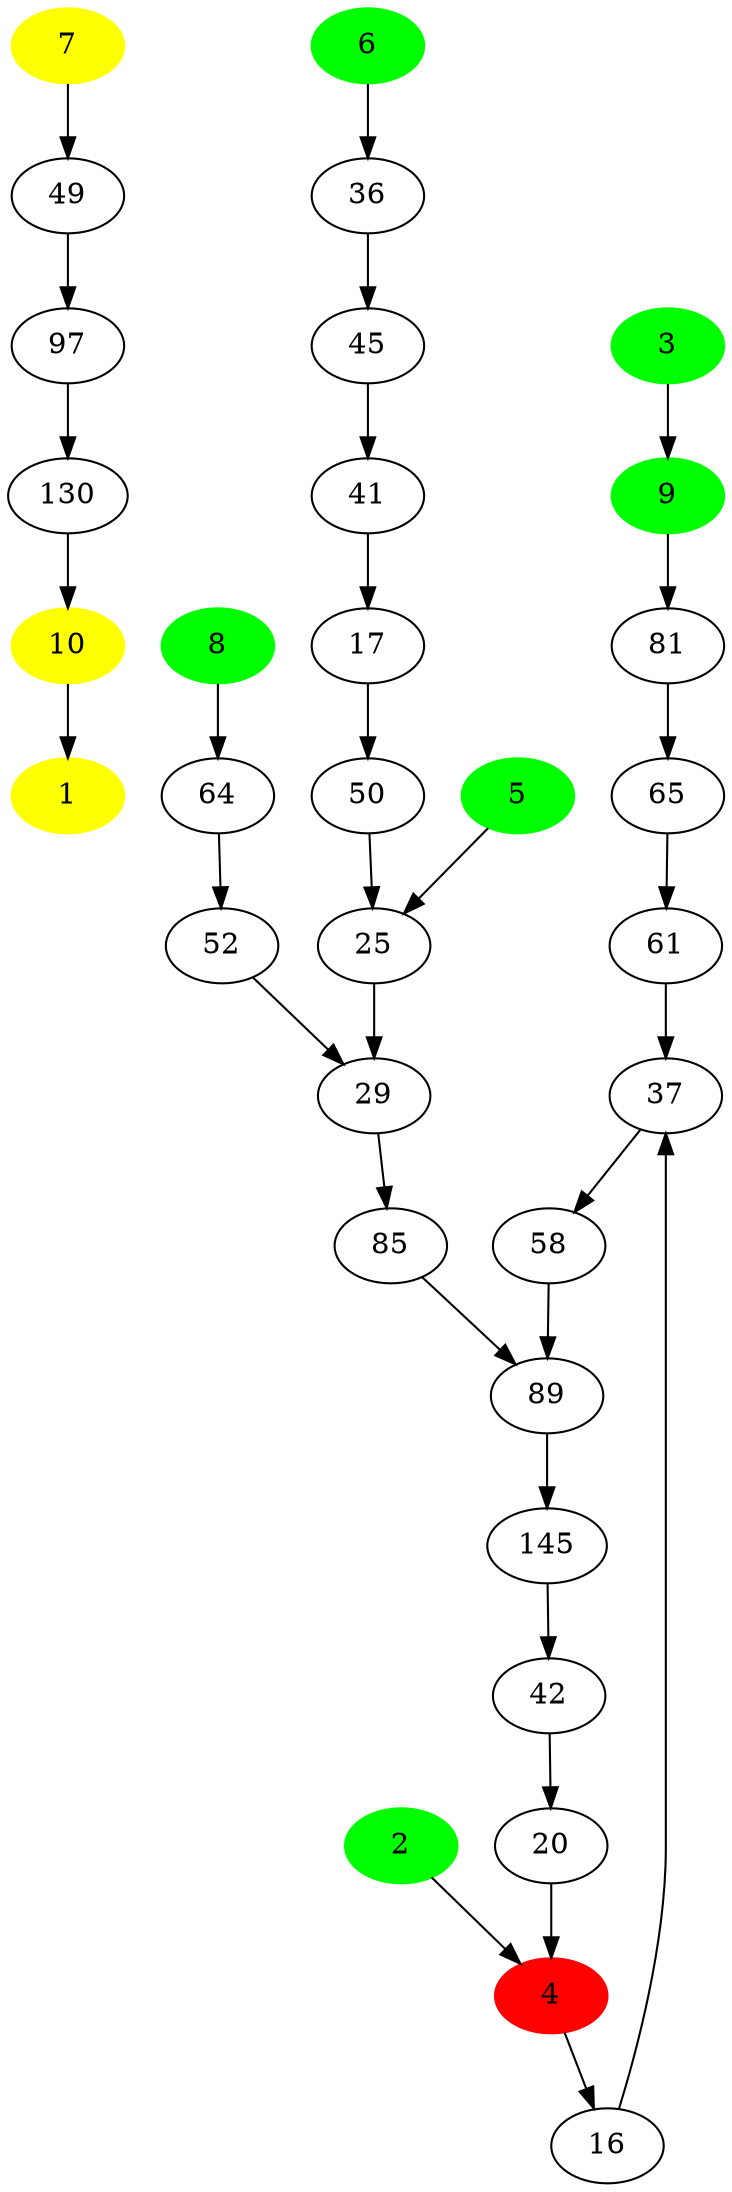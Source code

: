digraph G {
10->1
10 [ style = filled, color=yellow ];
9->81
81->65
65->61
61->37
37->58
58->89
89->145
145->42
42->20
20->4
4->16
16->37
9 [ style = filled, color=green ];
8->64
64->52
52->29
29->85
85->89
8 [ style = filled, color=green ];
7->49
49->97
97->130
130->10
7 [ style = filled, color=yellow ];
6->36
36->45
45->41
41->17
17->50
50->25
25->29
6 [ style = filled, color=green ];
5->25
5 [ style = filled, color=green ];
4 [ style = filled, color=red ];
3->9
3 [ style = filled, color=green ];
2->4
2 [ style = filled, color=green ];
1 [ style = filled, color=yellow ];
}
